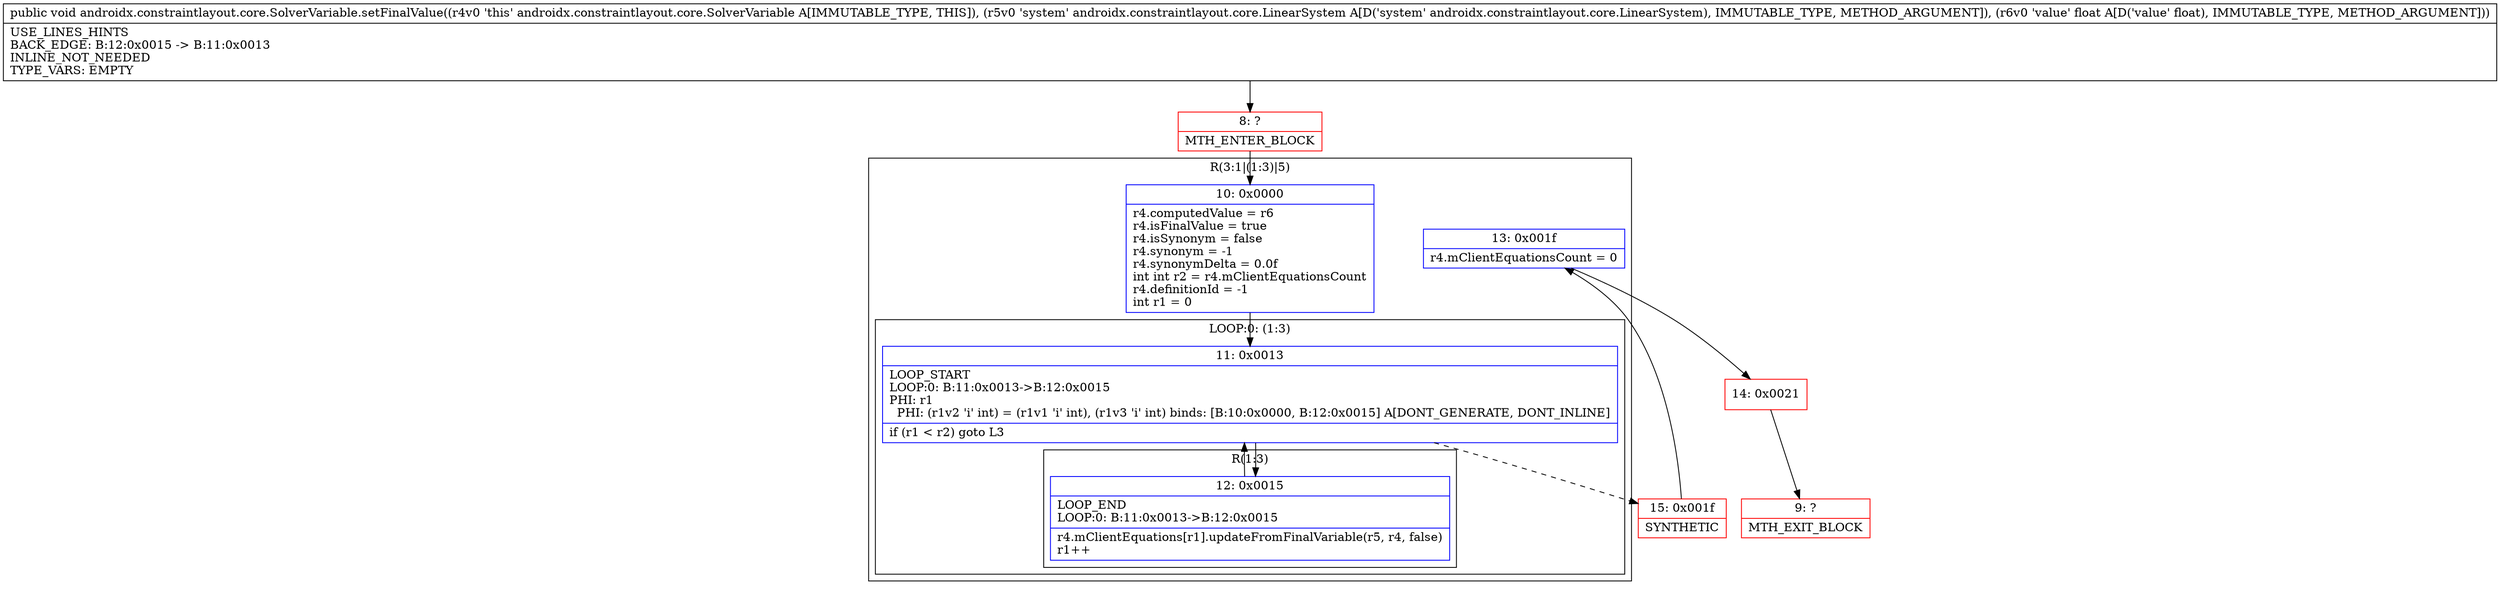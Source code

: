 digraph "CFG forandroidx.constraintlayout.core.SolverVariable.setFinalValue(Landroidx\/constraintlayout\/core\/LinearSystem;F)V" {
subgraph cluster_Region_404267638 {
label = "R(3:1|(1:3)|5)";
node [shape=record,color=blue];
Node_10 [shape=record,label="{10\:\ 0x0000|r4.computedValue = r6\lr4.isFinalValue = true\lr4.isSynonym = false\lr4.synonym = \-1\lr4.synonymDelta = 0.0f\lint int r2 = r4.mClientEquationsCount\lr4.definitionId = \-1\lint r1 = 0\l}"];
subgraph cluster_LoopRegion_262945372 {
label = "LOOP:0: (1:3)";
node [shape=record,color=blue];
Node_11 [shape=record,label="{11\:\ 0x0013|LOOP_START\lLOOP:0: B:11:0x0013\-\>B:12:0x0015\lPHI: r1 \l  PHI: (r1v2 'i' int) = (r1v1 'i' int), (r1v3 'i' int) binds: [B:10:0x0000, B:12:0x0015] A[DONT_GENERATE, DONT_INLINE]\l|if (r1 \< r2) goto L3\l}"];
subgraph cluster_Region_1772971114 {
label = "R(1:3)";
node [shape=record,color=blue];
Node_12 [shape=record,label="{12\:\ 0x0015|LOOP_END\lLOOP:0: B:11:0x0013\-\>B:12:0x0015\l|r4.mClientEquations[r1].updateFromFinalVariable(r5, r4, false)\lr1++\l}"];
}
}
Node_13 [shape=record,label="{13\:\ 0x001f|r4.mClientEquationsCount = 0\l}"];
}
Node_8 [shape=record,color=red,label="{8\:\ ?|MTH_ENTER_BLOCK\l}"];
Node_15 [shape=record,color=red,label="{15\:\ 0x001f|SYNTHETIC\l}"];
Node_14 [shape=record,color=red,label="{14\:\ 0x0021}"];
Node_9 [shape=record,color=red,label="{9\:\ ?|MTH_EXIT_BLOCK\l}"];
MethodNode[shape=record,label="{public void androidx.constraintlayout.core.SolverVariable.setFinalValue((r4v0 'this' androidx.constraintlayout.core.SolverVariable A[IMMUTABLE_TYPE, THIS]), (r5v0 'system' androidx.constraintlayout.core.LinearSystem A[D('system' androidx.constraintlayout.core.LinearSystem), IMMUTABLE_TYPE, METHOD_ARGUMENT]), (r6v0 'value' float A[D('value' float), IMMUTABLE_TYPE, METHOD_ARGUMENT]))  | USE_LINES_HINTS\lBACK_EDGE: B:12:0x0015 \-\> B:11:0x0013\lINLINE_NOT_NEEDED\lTYPE_VARS: EMPTY\l}"];
MethodNode -> Node_8;Node_10 -> Node_11;
Node_11 -> Node_12;
Node_11 -> Node_15[style=dashed];
Node_12 -> Node_11;
Node_13 -> Node_14;
Node_8 -> Node_10;
Node_15 -> Node_13;
Node_14 -> Node_9;
}


